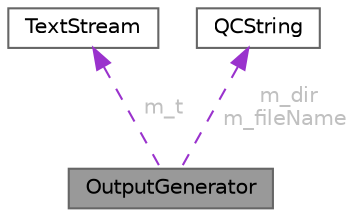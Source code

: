 digraph "OutputGenerator"
{
 // INTERACTIVE_SVG=YES
 // LATEX_PDF_SIZE
  bgcolor="transparent";
  edge [fontname=Helvetica,fontsize=10,labelfontname=Helvetica,labelfontsize=10];
  node [fontname=Helvetica,fontsize=10,shape=box,height=0.2,width=0.4];
  Node1 [label="OutputGenerator",height=0.2,width=0.4,color="gray40", fillcolor="grey60", style="filled", fontcolor="black",tooltip="Abstract output generator."];
  Node2 -> Node1 [dir="back",color="darkorchid3",style="dashed",label=" m_t",fontcolor="grey" ];
  Node2 [label="TextStream",height=0.2,width=0.4,color="gray40", fillcolor="white", style="filled",URL="$d3/d30/class_text_stream.html",tooltip="Text streaming class that buffers data."];
  Node3 -> Node1 [dir="back",color="darkorchid3",style="dashed",label=" m_dir\nm_fileName",fontcolor="grey" ];
  Node3 [label="QCString",height=0.2,width=0.4,color="gray40", fillcolor="white", style="filled",URL="$d9/d45/class_q_c_string.html",tooltip="This is an alternative implementation of QCString."];
}
